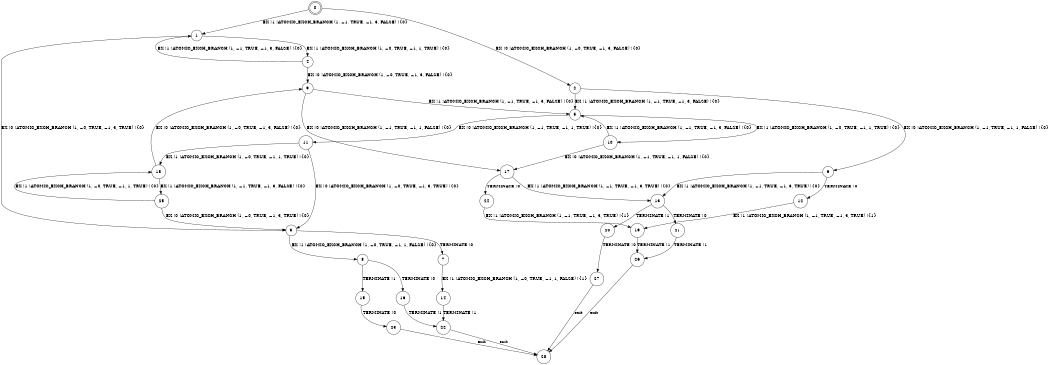 digraph BCG {
size = "7, 10.5";
center = TRUE;
node [shape = circle];
0 [peripheries = 2];
0 -> 1 [label = "EX !1 !ATOMIC_EXCH_BRANCH (1, +1, TRUE, +1, 3, FALSE) !{0}"];
0 -> 2 [label = "EX !0 !ATOMIC_EXCH_BRANCH (1, +0, TRUE, +1, 3, FALSE) !{0}"];
1 -> 3 [label = "EX !0 !ATOMIC_EXCH_BRANCH (1, +0, TRUE, +1, 3, TRUE) !{0}"];
1 -> 4 [label = "EX !1 !ATOMIC_EXCH_BRANCH (1, +0, TRUE, +1, 1, TRUE) !{0}"];
2 -> 5 [label = "EX !1 !ATOMIC_EXCH_BRANCH (1, +1, TRUE, +1, 3, FALSE) !{0}"];
2 -> 6 [label = "EX !0 !ATOMIC_EXCH_BRANCH (1, +1, TRUE, +1, 1, FALSE) !{0}"];
3 -> 7 [label = "TERMINATE !0"];
3 -> 8 [label = "EX !1 !ATOMIC_EXCH_BRANCH (1, +0, TRUE, +1, 1, FALSE) !{0}"];
4 -> 9 [label = "EX !0 !ATOMIC_EXCH_BRANCH (1, +0, TRUE, +1, 3, FALSE) !{0}"];
4 -> 1 [label = "EX !1 !ATOMIC_EXCH_BRANCH (1, +1, TRUE, +1, 3, FALSE) !{0}"];
5 -> 10 [label = "EX !1 !ATOMIC_EXCH_BRANCH (1, +0, TRUE, +1, 1, TRUE) !{0}"];
5 -> 11 [label = "EX !0 !ATOMIC_EXCH_BRANCH (1, +1, TRUE, +1, 1, TRUE) !{0}"];
6 -> 12 [label = "TERMINATE !0"];
6 -> 13 [label = "EX !1 !ATOMIC_EXCH_BRANCH (1, +1, TRUE, +1, 3, TRUE) !{0}"];
7 -> 14 [label = "EX !1 !ATOMIC_EXCH_BRANCH (1, +0, TRUE, +1, 1, FALSE) !{1}"];
8 -> 15 [label = "TERMINATE !1"];
8 -> 16 [label = "TERMINATE !0"];
9 -> 5 [label = "EX !1 !ATOMIC_EXCH_BRANCH (1, +1, TRUE, +1, 3, FALSE) !{0}"];
9 -> 17 [label = "EX !0 !ATOMIC_EXCH_BRANCH (1, +1, TRUE, +1, 1, FALSE) !{0}"];
10 -> 5 [label = "EX !1 !ATOMIC_EXCH_BRANCH (1, +1, TRUE, +1, 3, FALSE) !{0}"];
10 -> 17 [label = "EX !0 !ATOMIC_EXCH_BRANCH (1, +1, TRUE, +1, 1, FALSE) !{0}"];
11 -> 18 [label = "EX !1 !ATOMIC_EXCH_BRANCH (1, +0, TRUE, +1, 1, TRUE) !{0}"];
11 -> 3 [label = "EX !0 !ATOMIC_EXCH_BRANCH (1, +0, TRUE, +1, 3, TRUE) !{0}"];
12 -> 19 [label = "EX !1 !ATOMIC_EXCH_BRANCH (1, +1, TRUE, +1, 3, TRUE) !{1}"];
13 -> 20 [label = "TERMINATE !1"];
13 -> 21 [label = "TERMINATE !0"];
14 -> 22 [label = "TERMINATE !1"];
15 -> 23 [label = "TERMINATE !0"];
16 -> 22 [label = "TERMINATE !1"];
17 -> 24 [label = "TERMINATE !0"];
17 -> 13 [label = "EX !1 !ATOMIC_EXCH_BRANCH (1, +1, TRUE, +1, 3, TRUE) !{0}"];
18 -> 25 [label = "EX !1 !ATOMIC_EXCH_BRANCH (1, +1, TRUE, +1, 3, FALSE) !{0}"];
18 -> 9 [label = "EX !0 !ATOMIC_EXCH_BRANCH (1, +0, TRUE, +1, 3, FALSE) !{0}"];
19 -> 26 [label = "TERMINATE !1"];
20 -> 27 [label = "TERMINATE !0"];
21 -> 26 [label = "TERMINATE !1"];
22 -> 28 [label = "exit"];
23 -> 28 [label = "exit"];
24 -> 19 [label = "EX !1 !ATOMIC_EXCH_BRANCH (1, +1, TRUE, +1, 3, TRUE) !{1}"];
25 -> 18 [label = "EX !1 !ATOMIC_EXCH_BRANCH (1, +0, TRUE, +1, 1, TRUE) !{0}"];
25 -> 3 [label = "EX !0 !ATOMIC_EXCH_BRANCH (1, +0, TRUE, +1, 3, TRUE) !{0}"];
26 -> 28 [label = "exit"];
27 -> 28 [label = "exit"];
}
